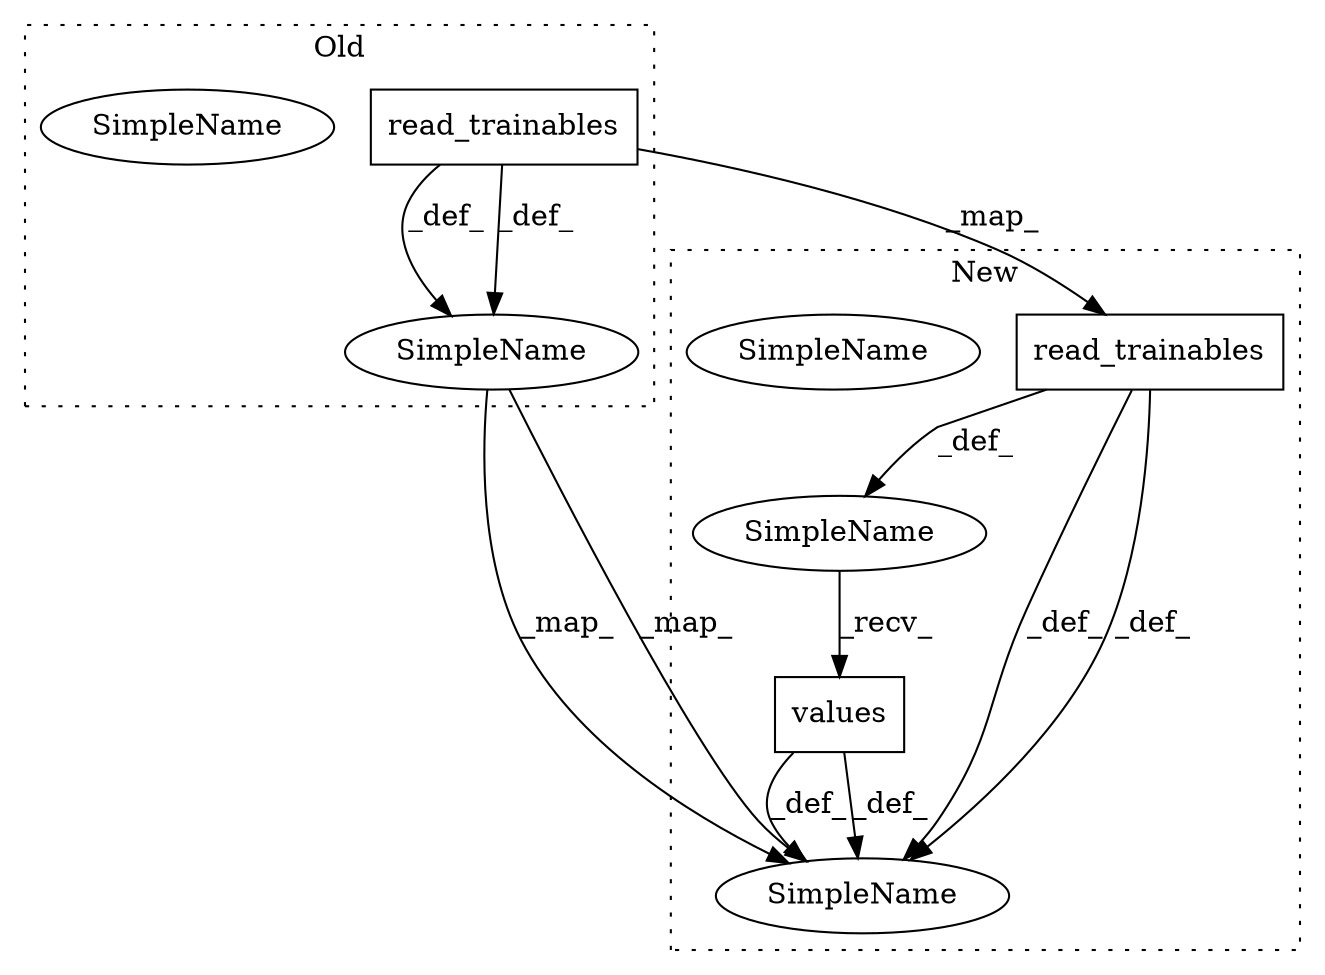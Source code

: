 digraph G {
subgraph cluster0 {
1 [label="read_trainables" a="32" s="2854" l="17" shape="box"];
5 [label="SimpleName" a="42" s="2848" l="1" shape="ellipse"];
8 [label="SimpleName" a="42" s="2848" l="1" shape="ellipse"];
label = "Old";
style="dotted";
}
subgraph cluster1 {
2 [label="read_trainables" a="32" s="3121" l="17" shape="box"];
3 [label="values" a="32" s="3139" l="8" shape="box"];
4 [label="SimpleName" a="42" s="" l="" shape="ellipse"];
6 [label="SimpleName" a="42" s="3115" l="1" shape="ellipse"];
7 [label="SimpleName" a="42" s="3115" l="1" shape="ellipse"];
label = "New";
style="dotted";
}
1 -> 8 [label="_def_"];
1 -> 2 [label="_map_"];
1 -> 8 [label="_def_"];
2 -> 4 [label="_def_"];
2 -> 7 [label="_def_"];
2 -> 7 [label="_def_"];
3 -> 7 [label="_def_"];
3 -> 7 [label="_def_"];
4 -> 3 [label="_recv_"];
8 -> 7 [label="_map_"];
8 -> 7 [label="_map_"];
}